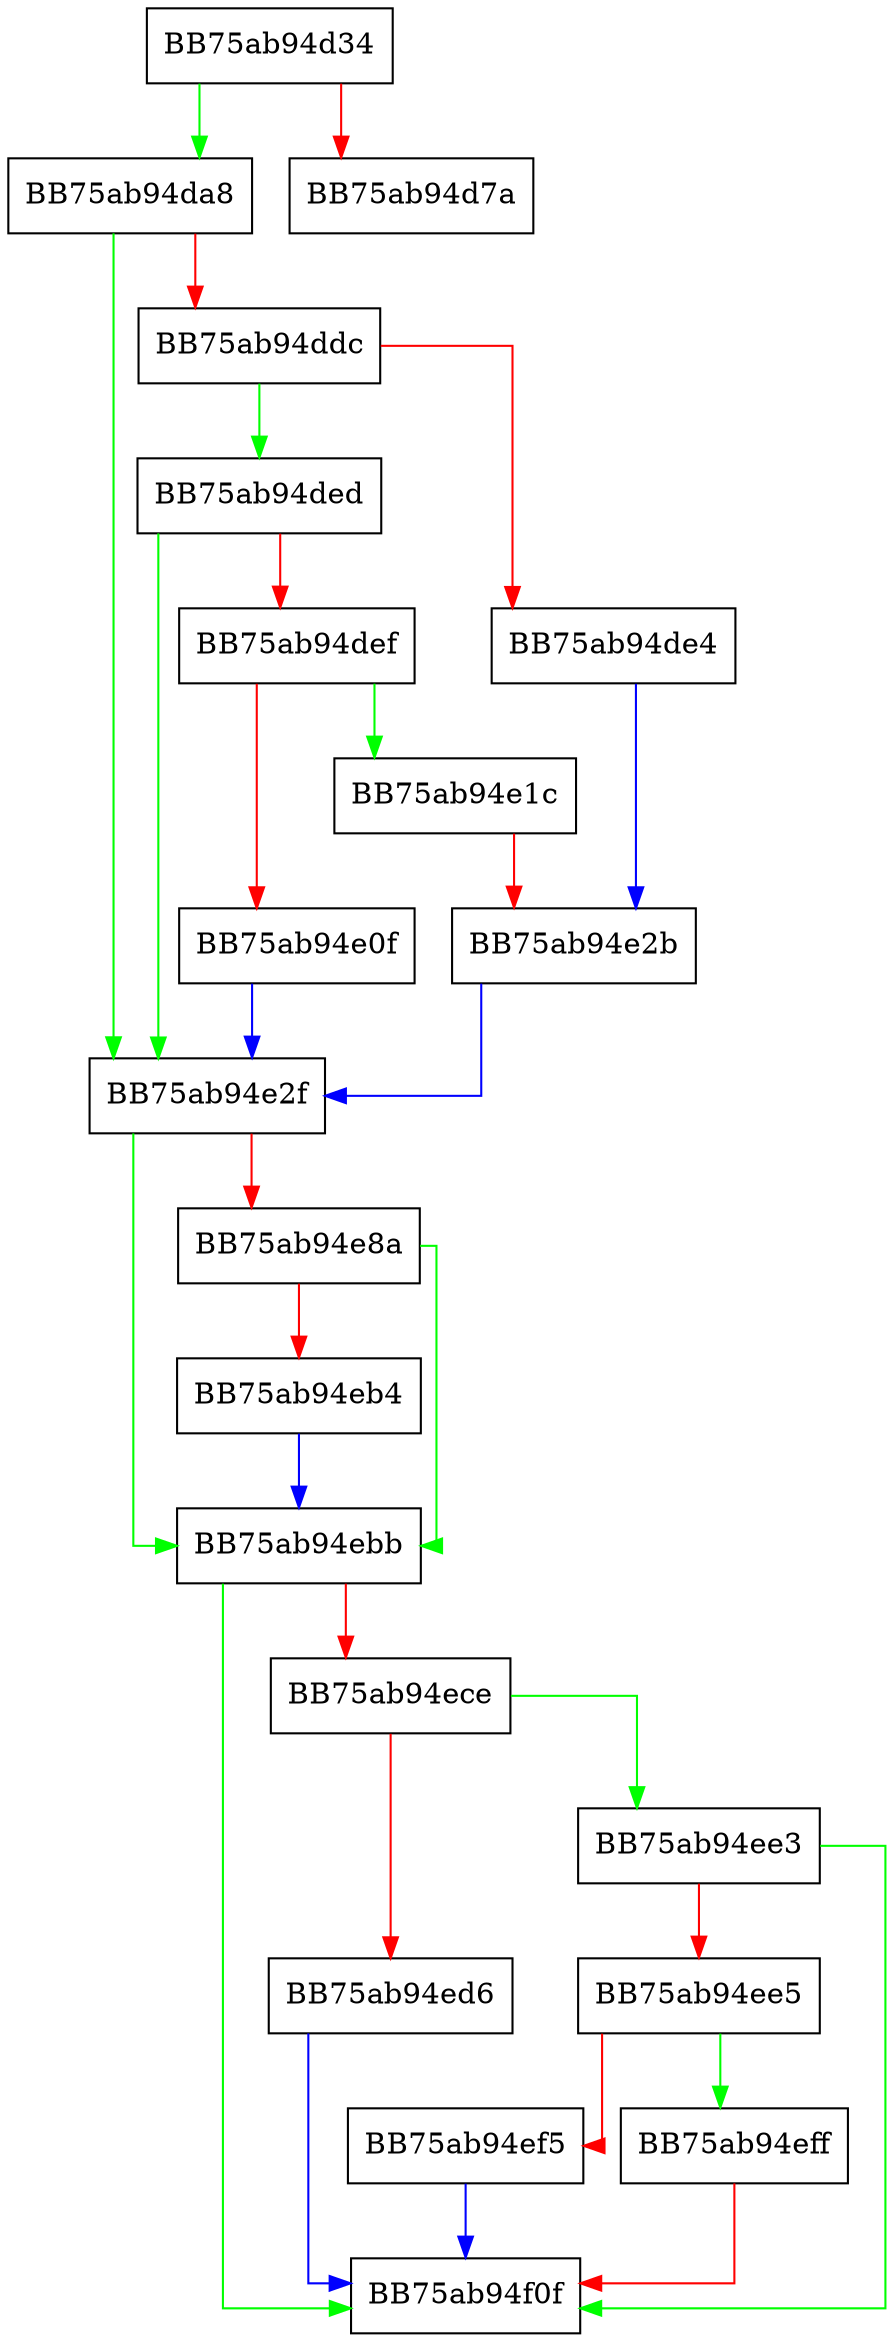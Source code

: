 digraph AddResource {
  node [shape="box"];
  graph [splines=ortho];
  BB75ab94d34 -> BB75ab94da8 [color="green"];
  BB75ab94d34 -> BB75ab94d7a [color="red"];
  BB75ab94da8 -> BB75ab94e2f [color="green"];
  BB75ab94da8 -> BB75ab94ddc [color="red"];
  BB75ab94ddc -> BB75ab94ded [color="green"];
  BB75ab94ddc -> BB75ab94de4 [color="red"];
  BB75ab94de4 -> BB75ab94e2b [color="blue"];
  BB75ab94ded -> BB75ab94e2f [color="green"];
  BB75ab94ded -> BB75ab94def [color="red"];
  BB75ab94def -> BB75ab94e1c [color="green"];
  BB75ab94def -> BB75ab94e0f [color="red"];
  BB75ab94e0f -> BB75ab94e2f [color="blue"];
  BB75ab94e1c -> BB75ab94e2b [color="red"];
  BB75ab94e2b -> BB75ab94e2f [color="blue"];
  BB75ab94e2f -> BB75ab94ebb [color="green"];
  BB75ab94e2f -> BB75ab94e8a [color="red"];
  BB75ab94e8a -> BB75ab94ebb [color="green"];
  BB75ab94e8a -> BB75ab94eb4 [color="red"];
  BB75ab94eb4 -> BB75ab94ebb [color="blue"];
  BB75ab94ebb -> BB75ab94f0f [color="green"];
  BB75ab94ebb -> BB75ab94ece [color="red"];
  BB75ab94ece -> BB75ab94ee3 [color="green"];
  BB75ab94ece -> BB75ab94ed6 [color="red"];
  BB75ab94ed6 -> BB75ab94f0f [color="blue"];
  BB75ab94ee3 -> BB75ab94f0f [color="green"];
  BB75ab94ee3 -> BB75ab94ee5 [color="red"];
  BB75ab94ee5 -> BB75ab94eff [color="green"];
  BB75ab94ee5 -> BB75ab94ef5 [color="red"];
  BB75ab94ef5 -> BB75ab94f0f [color="blue"];
  BB75ab94eff -> BB75ab94f0f [color="red"];
}